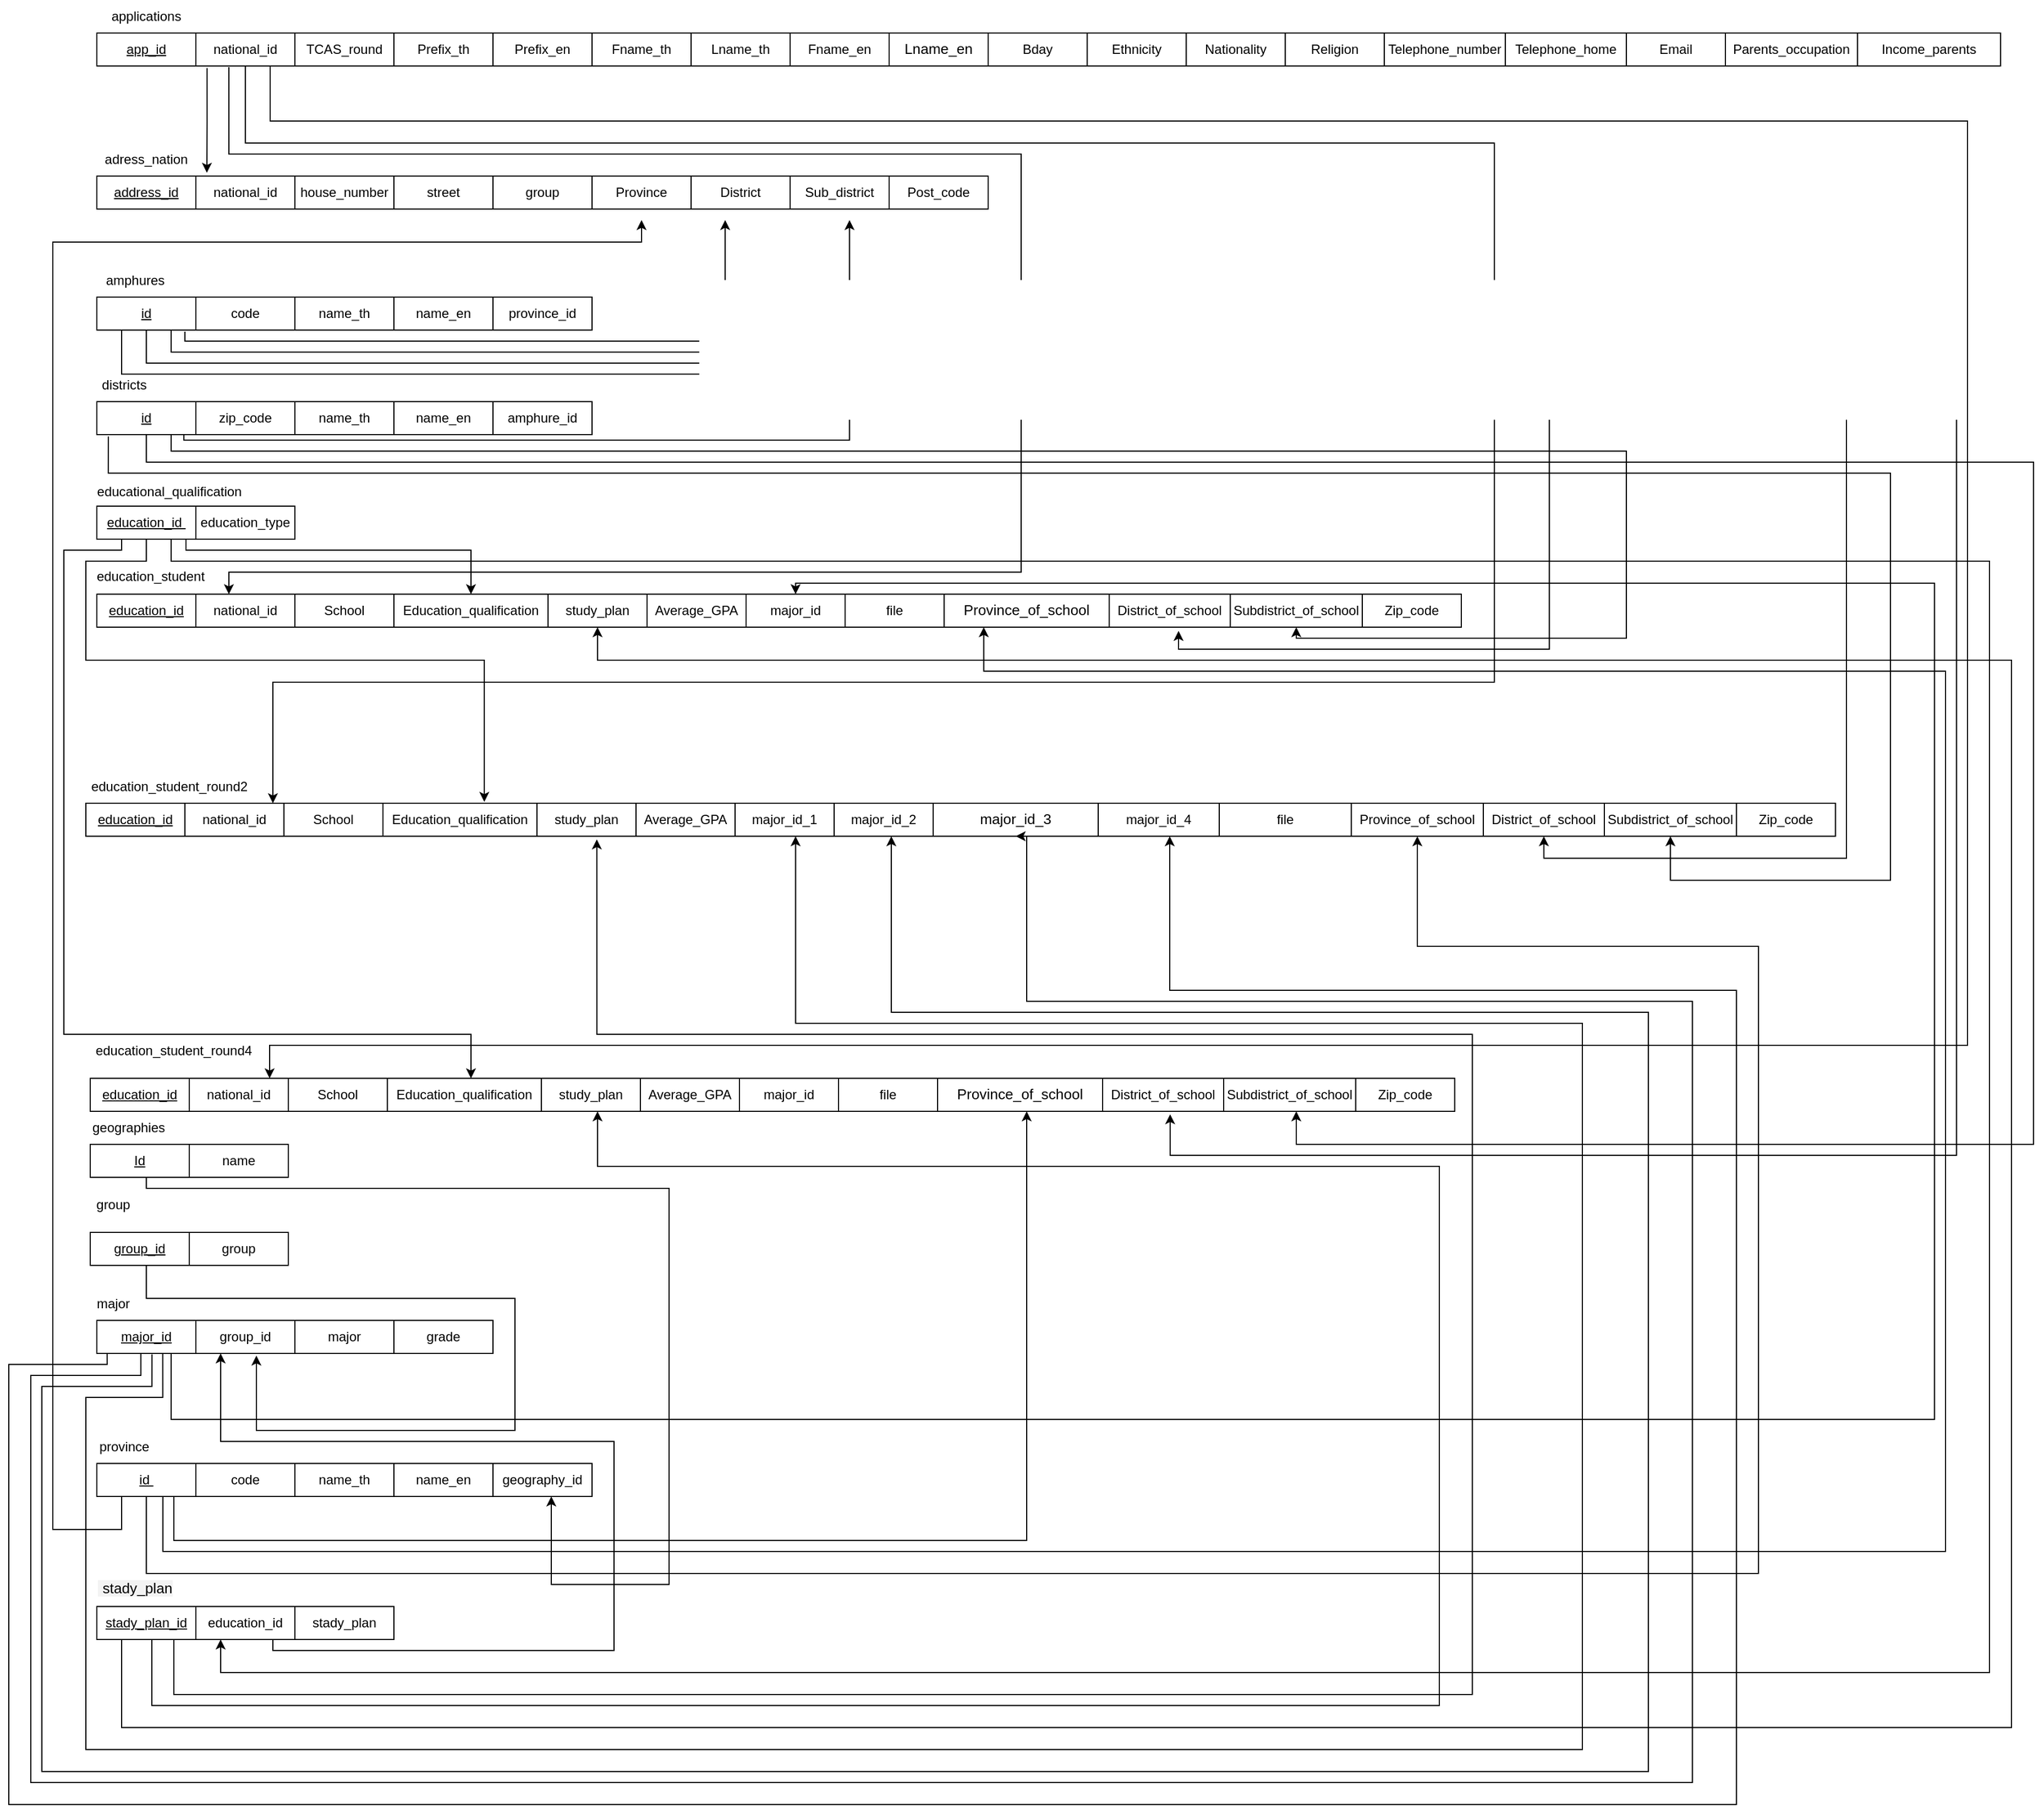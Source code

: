 <mxfile version="21.1.4" type="device">
  <diagram name="หน้า-1" id="xoQHMXGyYznfEXnHbnY1">
    <mxGraphModel dx="3597" dy="1940" grid="1" gridSize="10" guides="1" tooltips="1" connect="1" arrows="1" fold="1" page="1" pageScale="1" pageWidth="1900" pageHeight="1920" math="0" shadow="0">
      <root>
        <mxCell id="0" />
        <mxCell id="1" parent="0" />
        <mxCell id="OrqYGkDvMWQjoor6O-VA-2" value="applications" style="text;html=1;strokeColor=none;fillColor=none;align=center;verticalAlign=middle;whiteSpace=wrap;rounded=0;" parent="1" vertex="1">
          <mxGeometry x="120" y="140" width="110" height="30" as="geometry" />
        </mxCell>
        <mxCell id="OrqYGkDvMWQjoor6O-VA-3" value="&lt;u&gt;app_id&lt;/u&gt;" style="rounded=0;whiteSpace=wrap;html=1;" parent="1" vertex="1">
          <mxGeometry x="130" y="170" width="90" height="30" as="geometry" />
        </mxCell>
        <mxCell id="4XC_T4soqP2yBMNgwjnM-10" style="edgeStyle=orthogonalEdgeStyle;rounded=0;orthogonalLoop=1;jettySize=auto;html=1;entryX=0.111;entryY=-0.1;entryDx=0;entryDy=0;entryPerimeter=0;exitX=0.113;exitY=1.062;exitDx=0;exitDy=0;exitPerimeter=0;" parent="1" source="OrqYGkDvMWQjoor6O-VA-4" target="OrqYGkDvMWQjoor6O-VA-23" edge="1">
          <mxGeometry relative="1" as="geometry">
            <mxPoint x="230" y="210" as="sourcePoint" />
            <mxPoint x="230" y="150" as="targetPoint" />
            <Array as="points" />
          </mxGeometry>
        </mxCell>
        <mxCell id="4XC_T4soqP2yBMNgwjnM-11" style="edgeStyle=orthogonalEdgeStyle;rounded=0;orthogonalLoop=1;jettySize=auto;html=1;exitX=0.333;exitY=1.033;exitDx=0;exitDy=0;exitPerimeter=0;" parent="1" source="OrqYGkDvMWQjoor6O-VA-4" edge="1">
          <mxGeometry relative="1" as="geometry">
            <mxPoint x="250" y="680" as="targetPoint" />
            <Array as="points">
              <mxPoint x="250" y="280" />
              <mxPoint x="970" y="280" />
              <mxPoint x="970" y="660" />
              <mxPoint x="250" y="660" />
            </Array>
          </mxGeometry>
        </mxCell>
        <mxCell id="4XC_T4soqP2yBMNgwjnM-13" style="edgeStyle=orthogonalEdgeStyle;rounded=0;orthogonalLoop=1;jettySize=auto;html=1;exitX=0.5;exitY=1;exitDx=0;exitDy=0;" parent="1" source="OrqYGkDvMWQjoor6O-VA-4" target="MTDbtXU3d0kFEcmLo3Ap-26" edge="1">
          <mxGeometry relative="1" as="geometry">
            <Array as="points">
              <mxPoint x="265" y="270" />
              <mxPoint x="1400" y="270" />
              <mxPoint x="1400" y="760" />
              <mxPoint x="290" y="760" />
            </Array>
          </mxGeometry>
        </mxCell>
        <mxCell id="4XC_T4soqP2yBMNgwjnM-14" style="edgeStyle=orthogonalEdgeStyle;rounded=0;orthogonalLoop=1;jettySize=auto;html=1;exitX=0.75;exitY=1;exitDx=0;exitDy=0;" parent="1" source="OrqYGkDvMWQjoor6O-VA-4" edge="1">
          <mxGeometry relative="1" as="geometry">
            <mxPoint x="287" y="1120" as="targetPoint" />
            <Array as="points">
              <mxPoint x="288" y="250" />
              <mxPoint x="1830" y="250" />
              <mxPoint x="1830" y="1090" />
              <mxPoint x="287" y="1090" />
            </Array>
          </mxGeometry>
        </mxCell>
        <mxCell id="OrqYGkDvMWQjoor6O-VA-4" value="national_id" style="rounded=0;whiteSpace=wrap;html=1;" parent="1" vertex="1">
          <mxGeometry x="220" y="170" width="90" height="30" as="geometry" />
        </mxCell>
        <mxCell id="OrqYGkDvMWQjoor6O-VA-5" value="TCAS_round" style="rounded=0;whiteSpace=wrap;html=1;" parent="1" vertex="1">
          <mxGeometry x="310" y="170" width="90" height="30" as="geometry" />
        </mxCell>
        <mxCell id="OrqYGkDvMWQjoor6O-VA-6" value="Prefix_th" style="rounded=0;whiteSpace=wrap;html=1;" parent="1" vertex="1">
          <mxGeometry x="400" y="170" width="90" height="30" as="geometry" />
        </mxCell>
        <mxCell id="OrqYGkDvMWQjoor6O-VA-7" value="Fname_th" style="rounded=0;whiteSpace=wrap;html=1;" parent="1" vertex="1">
          <mxGeometry x="580" y="170" width="90" height="30" as="geometry" />
        </mxCell>
        <mxCell id="OrqYGkDvMWQjoor6O-VA-8" value="Lname_th" style="rounded=0;whiteSpace=wrap;html=1;" parent="1" vertex="1">
          <mxGeometry x="670" y="170" width="90" height="30" as="geometry" />
        </mxCell>
        <mxCell id="OrqYGkDvMWQjoor6O-VA-9" value="Prefix_en" style="rounded=0;whiteSpace=wrap;html=1;" parent="1" vertex="1">
          <mxGeometry x="490" y="170" width="90" height="30" as="geometry" />
        </mxCell>
        <mxCell id="OrqYGkDvMWQjoor6O-VA-10" value="Fname_en" style="rounded=0;whiteSpace=wrap;html=1;" parent="1" vertex="1">
          <mxGeometry x="760" y="170" width="90" height="30" as="geometry" />
        </mxCell>
        <mxCell id="OrqYGkDvMWQjoor6O-VA-11" value="&lt;br&gt;&lt;table style=&quot;caption-side: top; border-collapse: collapse; --bs-table-color: var(--bs-body-color); --bs-table-bg: #fff; --bs-table-border-color: #fff; --bs-table-accent-bg: transparent; --bs-table-striped-color: var(--bs-body-color); --bs-table-striped-bg: #dfdfdf; --bs-table-active-color: var(--bs-body-color); --bs-table-active-bg: rgba(0, 0, 0, 0.1); --bs-table-hover-color: #000; --bs-table-hover-bg: rgba(0, 0, 0, 0.075); margin-bottom: 1rem; color: rgb(68, 68, 68); border-color: var(--bs-table-border-color); font-family: sans-serif; font-size: 13.12px; text-align: left; background-color: rgb(255, 255, 255); width: auto !important; vertical-align: middle !important;&quot; class=&quot;table table-striped table-hover w-auto align-middle&quot; id=&quot;tablestructure&quot;&gt;&lt;tbody style=&quot;box-sizing: border-box; border-color: inherit; border-style: solid; border-width: 0px; vertical-align: inherit;&quot;&gt;&lt;tr style=&quot;box-sizing: border-box; border-color: inherit; border-style: solid; border-width: 0px;&quot;&gt;&lt;th style=&quot;box-sizing: border-box; text-align: left; border-color: inherit; border-style: solid; border-width: 0px; padding: 0.1em 0.3em; background-color: var(--bs-table-bg); box-shadow: inset 0 0 0 9999px var(--bs-table-accent-bg); text-shadow: rgb(255, 255, 255) 0px 1px 0px; vertical-align: middle; color: rgb(0, 0, 0);&quot; class=&quot;text-nowrap&quot;&gt;&lt;label style=&quot;box-sizing: border-box; display: inline-block; font-weight: normal;&quot; for=&quot;checkbox_row_9&quot;&gt;Lname_en&lt;/label&gt;&lt;/th&gt;&lt;/tr&gt;&lt;/tbody&gt;&lt;/table&gt;" style="rounded=0;whiteSpace=wrap;html=1;" parent="1" vertex="1">
          <mxGeometry x="850" y="170" width="90" height="30" as="geometry" />
        </mxCell>
        <mxCell id="OrqYGkDvMWQjoor6O-VA-12" value="Bday" style="rounded=0;whiteSpace=wrap;html=1;" parent="1" vertex="1">
          <mxGeometry x="940" y="170" width="90" height="30" as="geometry" />
        </mxCell>
        <mxCell id="OrqYGkDvMWQjoor6O-VA-13" value="Ethnicity" style="rounded=0;whiteSpace=wrap;html=1;" parent="1" vertex="1">
          <mxGeometry x="1030" y="170" width="90" height="30" as="geometry" />
        </mxCell>
        <mxCell id="OrqYGkDvMWQjoor6O-VA-14" value="Nationality" style="rounded=0;whiteSpace=wrap;html=1;" parent="1" vertex="1">
          <mxGeometry x="1120" y="170" width="90" height="30" as="geometry" />
        </mxCell>
        <mxCell id="OrqYGkDvMWQjoor6O-VA-15" value="Religion" style="rounded=0;whiteSpace=wrap;html=1;" parent="1" vertex="1">
          <mxGeometry x="1210" y="170" width="90" height="30" as="geometry" />
        </mxCell>
        <mxCell id="OrqYGkDvMWQjoor6O-VA-16" value="Telephone_number" style="rounded=0;whiteSpace=wrap;html=1;" parent="1" vertex="1">
          <mxGeometry x="1300" y="170" width="110" height="30" as="geometry" />
        </mxCell>
        <mxCell id="OrqYGkDvMWQjoor6O-VA-17" value="Telephone_home" style="rounded=0;whiteSpace=wrap;html=1;" parent="1" vertex="1">
          <mxGeometry x="1410" y="170" width="110" height="30" as="geometry" />
        </mxCell>
        <mxCell id="OrqYGkDvMWQjoor6O-VA-18" value="Email" style="rounded=0;whiteSpace=wrap;html=1;" parent="1" vertex="1">
          <mxGeometry x="1520" y="170" width="90" height="30" as="geometry" />
        </mxCell>
        <mxCell id="OrqYGkDvMWQjoor6O-VA-19" value="Parents_occupation" style="rounded=0;whiteSpace=wrap;html=1;" parent="1" vertex="1">
          <mxGeometry x="1610" y="170" width="120" height="30" as="geometry" />
        </mxCell>
        <mxCell id="OrqYGkDvMWQjoor6O-VA-20" value="Income_parents" style="rounded=0;whiteSpace=wrap;html=1;" parent="1" vertex="1">
          <mxGeometry x="1730" y="170" width="130" height="30" as="geometry" />
        </mxCell>
        <mxCell id="OrqYGkDvMWQjoor6O-VA-21" value="adress_nation" style="text;html=1;strokeColor=none;fillColor=none;align=center;verticalAlign=middle;whiteSpace=wrap;rounded=0;" parent="1" vertex="1">
          <mxGeometry x="120" y="270" width="110" height="30" as="geometry" />
        </mxCell>
        <mxCell id="OrqYGkDvMWQjoor6O-VA-22" value="&lt;u&gt;address_id&lt;/u&gt;" style="rounded=0;whiteSpace=wrap;html=1;" parent="1" vertex="1">
          <mxGeometry x="130" y="300" width="90" height="30" as="geometry" />
        </mxCell>
        <mxCell id="OrqYGkDvMWQjoor6O-VA-23" value="national_id" style="rounded=0;whiteSpace=wrap;html=1;" parent="1" vertex="1">
          <mxGeometry x="220" y="300" width="90" height="30" as="geometry" />
        </mxCell>
        <mxCell id="OrqYGkDvMWQjoor6O-VA-24" value="house_number" style="rounded=0;whiteSpace=wrap;html=1;" parent="1" vertex="1">
          <mxGeometry x="310" y="300" width="90" height="30" as="geometry" />
        </mxCell>
        <mxCell id="OrqYGkDvMWQjoor6O-VA-25" value="street" style="rounded=0;whiteSpace=wrap;html=1;" parent="1" vertex="1">
          <mxGeometry x="400" y="300" width="90" height="30" as="geometry" />
        </mxCell>
        <mxCell id="OrqYGkDvMWQjoor6O-VA-26" value="group" style="rounded=0;whiteSpace=wrap;html=1;" parent="1" vertex="1">
          <mxGeometry x="490" y="300" width="90" height="30" as="geometry" />
        </mxCell>
        <mxCell id="OrqYGkDvMWQjoor6O-VA-27" value="Province" style="rounded=0;whiteSpace=wrap;html=1;" parent="1" vertex="1">
          <mxGeometry x="580" y="300" width="90" height="30" as="geometry" />
        </mxCell>
        <mxCell id="OrqYGkDvMWQjoor6O-VA-28" value="District" style="rounded=0;whiteSpace=wrap;html=1;" parent="1" vertex="1">
          <mxGeometry x="670" y="300" width="90" height="30" as="geometry" />
        </mxCell>
        <mxCell id="OrqYGkDvMWQjoor6O-VA-29" value="Sub_district" style="rounded=0;whiteSpace=wrap;html=1;" parent="1" vertex="1">
          <mxGeometry x="760" y="300" width="90" height="30" as="geometry" />
        </mxCell>
        <mxCell id="OrqYGkDvMWQjoor6O-VA-30" value="Post_code" style="rounded=0;whiteSpace=wrap;html=1;" parent="1" vertex="1">
          <mxGeometry x="850" y="300" width="90" height="30" as="geometry" />
        </mxCell>
        <mxCell id="OrqYGkDvMWQjoor6O-VA-31" value="amphures" style="text;html=1;strokeColor=none;fillColor=none;align=center;verticalAlign=middle;whiteSpace=wrap;rounded=0;" parent="1" vertex="1">
          <mxGeometry x="110" y="380" width="110" height="30" as="geometry" />
        </mxCell>
        <mxCell id="4XC_T4soqP2yBMNgwjnM-2" style="edgeStyle=orthogonalEdgeStyle;rounded=0;orthogonalLoop=1;jettySize=auto;html=1;exitX=0.889;exitY=1.044;exitDx=0;exitDy=0;exitPerimeter=0;" parent="1" source="OrqYGkDvMWQjoor6O-VA-32" edge="1">
          <mxGeometry relative="1" as="geometry">
            <mxPoint x="701" y="340" as="targetPoint" />
            <Array as="points">
              <mxPoint x="210" y="450" />
              <mxPoint x="701" y="450" />
            </Array>
          </mxGeometry>
        </mxCell>
        <mxCell id="4XC_T4soqP2yBMNgwjnM-47" style="edgeStyle=orthogonalEdgeStyle;rounded=0;orthogonalLoop=1;jettySize=auto;html=1;exitX=0.75;exitY=1;exitDx=0;exitDy=0;entryX=0.573;entryY=1.113;entryDx=0;entryDy=0;entryPerimeter=0;" parent="1" source="OrqYGkDvMWQjoor6O-VA-32" target="MTDbtXU3d0kFEcmLo3Ap-21" edge="1">
          <mxGeometry relative="1" as="geometry">
            <Array as="points">
              <mxPoint x="198" y="460" />
              <mxPoint x="1450" y="460" />
              <mxPoint x="1450" y="730" />
              <mxPoint x="1113" y="730" />
            </Array>
          </mxGeometry>
        </mxCell>
        <mxCell id="4XC_T4soqP2yBMNgwjnM-48" style="edgeStyle=orthogonalEdgeStyle;rounded=0;orthogonalLoop=1;jettySize=auto;html=1;exitX=0.5;exitY=1;exitDx=0;exitDy=0;entryX=0.558;entryY=1.09;entryDx=0;entryDy=0;entryPerimeter=0;" parent="1" source="OrqYGkDvMWQjoor6O-VA-32" target="MTDbtXU3d0kFEcmLo3Ap-51" edge="1">
          <mxGeometry relative="1" as="geometry">
            <Array as="points">
              <mxPoint x="175" y="470" />
              <mxPoint x="1820" y="470" />
              <mxPoint x="1820" y="1190" />
              <mxPoint x="1105" y="1190" />
            </Array>
            <mxPoint x="1105" y="1160" as="targetPoint" />
          </mxGeometry>
        </mxCell>
        <mxCell id="4jse9c6caBCxfPO0DSRZ-5" style="edgeStyle=orthogonalEdgeStyle;rounded=0;orthogonalLoop=1;jettySize=auto;html=1;exitX=0.25;exitY=1;exitDx=0;exitDy=0;entryX=0.5;entryY=1;entryDx=0;entryDy=0;" edge="1" parent="1" source="OrqYGkDvMWQjoor6O-VA-32" target="MTDbtXU3d0kFEcmLo3Ap-37">
          <mxGeometry relative="1" as="geometry">
            <Array as="points">
              <mxPoint x="153" y="480" />
              <mxPoint x="1720" y="480" />
              <mxPoint x="1720" y="920" />
              <mxPoint x="1445" y="920" />
            </Array>
          </mxGeometry>
        </mxCell>
        <mxCell id="OrqYGkDvMWQjoor6O-VA-32" value="&lt;u&gt;id&lt;/u&gt;" style="rounded=0;whiteSpace=wrap;html=1;" parent="1" vertex="1">
          <mxGeometry x="130" y="410" width="90" height="30" as="geometry" />
        </mxCell>
        <mxCell id="OrqYGkDvMWQjoor6O-VA-33" value="code" style="rounded=0;whiteSpace=wrap;html=1;" parent="1" vertex="1">
          <mxGeometry x="220" y="410" width="90" height="30" as="geometry" />
        </mxCell>
        <mxCell id="OrqYGkDvMWQjoor6O-VA-34" value="name_th" style="rounded=0;whiteSpace=wrap;html=1;" parent="1" vertex="1">
          <mxGeometry x="310" y="410" width="90" height="30" as="geometry" />
        </mxCell>
        <mxCell id="OrqYGkDvMWQjoor6O-VA-35" value="name_en" style="rounded=0;whiteSpace=wrap;html=1;" parent="1" vertex="1">
          <mxGeometry x="400" y="410" width="90" height="30" as="geometry" />
        </mxCell>
        <mxCell id="OrqYGkDvMWQjoor6O-VA-36" value="province_id" style="rounded=0;whiteSpace=wrap;html=1;" parent="1" vertex="1">
          <mxGeometry x="490" y="410" width="90" height="30" as="geometry" />
        </mxCell>
        <mxCell id="MTDbtXU3d0kFEcmLo3Ap-1" value="districts" style="text;html=1;strokeColor=none;fillColor=none;align=center;verticalAlign=middle;whiteSpace=wrap;rounded=0;" parent="1" vertex="1">
          <mxGeometry x="100" y="475" width="110" height="30" as="geometry" />
        </mxCell>
        <mxCell id="4XC_T4soqP2yBMNgwjnM-3" style="edgeStyle=orthogonalEdgeStyle;rounded=0;orthogonalLoop=1;jettySize=auto;html=1;exitX=0.879;exitY=0.978;exitDx=0;exitDy=0;exitPerimeter=0;" parent="1" source="MTDbtXU3d0kFEcmLo3Ap-3" edge="1">
          <mxGeometry relative="1" as="geometry">
            <mxPoint x="814" y="340" as="targetPoint" />
            <Array as="points">
              <mxPoint x="209" y="540" />
              <mxPoint x="814" y="540" />
            </Array>
          </mxGeometry>
        </mxCell>
        <mxCell id="4XC_T4soqP2yBMNgwjnM-49" style="edgeStyle=orthogonalEdgeStyle;rounded=0;orthogonalLoop=1;jettySize=auto;html=1;exitX=0.75;exitY=1;exitDx=0;exitDy=0;entryX=0.5;entryY=1;entryDx=0;entryDy=0;" parent="1" source="MTDbtXU3d0kFEcmLo3Ap-3" target="MTDbtXU3d0kFEcmLo3Ap-22" edge="1">
          <mxGeometry relative="1" as="geometry">
            <Array as="points">
              <mxPoint x="198" y="550" />
              <mxPoint x="1520" y="550" />
              <mxPoint x="1520" y="720" />
              <mxPoint x="1220" y="720" />
            </Array>
          </mxGeometry>
        </mxCell>
        <mxCell id="4XC_T4soqP2yBMNgwjnM-50" style="edgeStyle=orthogonalEdgeStyle;rounded=0;orthogonalLoop=1;jettySize=auto;html=1;exitX=0.5;exitY=1;exitDx=0;exitDy=0;entryX=0.55;entryY=1;entryDx=0;entryDy=0;entryPerimeter=0;" parent="1" source="MTDbtXU3d0kFEcmLo3Ap-3" target="MTDbtXU3d0kFEcmLo3Ap-52" edge="1">
          <mxGeometry relative="1" as="geometry">
            <Array as="points">
              <mxPoint x="175" y="560" />
              <mxPoint x="1890" y="560" />
              <mxPoint x="1890" y="1180" />
              <mxPoint x="1220" y="1180" />
            </Array>
            <mxPoint x="1220" y="1160" as="targetPoint" />
          </mxGeometry>
        </mxCell>
        <mxCell id="4jse9c6caBCxfPO0DSRZ-7" style="edgeStyle=orthogonalEdgeStyle;rounded=0;orthogonalLoop=1;jettySize=auto;html=1;exitX=0.116;exitY=1.053;exitDx=0;exitDy=0;exitPerimeter=0;entryX=0.5;entryY=1;entryDx=0;entryDy=0;" edge="1" parent="1" source="MTDbtXU3d0kFEcmLo3Ap-3" target="MTDbtXU3d0kFEcmLo3Ap-38">
          <mxGeometry relative="1" as="geometry">
            <mxPoint x="400" y="610" as="targetPoint" />
            <Array as="points">
              <mxPoint x="140" y="570" />
              <mxPoint x="1760" y="570" />
              <mxPoint x="1760" y="940" />
              <mxPoint x="1560" y="940" />
            </Array>
          </mxGeometry>
        </mxCell>
        <mxCell id="MTDbtXU3d0kFEcmLo3Ap-3" value="&lt;u&gt;id&lt;/u&gt;" style="rounded=0;whiteSpace=wrap;html=1;" parent="1" vertex="1">
          <mxGeometry x="130" y="505" width="90" height="30" as="geometry" />
        </mxCell>
        <mxCell id="MTDbtXU3d0kFEcmLo3Ap-4" value="zip_code" style="rounded=0;whiteSpace=wrap;html=1;" parent="1" vertex="1">
          <mxGeometry x="220" y="505" width="90" height="30" as="geometry" />
        </mxCell>
        <mxCell id="MTDbtXU3d0kFEcmLo3Ap-5" value="name_th" style="rounded=0;whiteSpace=wrap;html=1;" parent="1" vertex="1">
          <mxGeometry x="310" y="505" width="90" height="30" as="geometry" />
        </mxCell>
        <mxCell id="MTDbtXU3d0kFEcmLo3Ap-6" value="name_en" style="rounded=0;whiteSpace=wrap;html=1;" parent="1" vertex="1">
          <mxGeometry x="400" y="505" width="90" height="30" as="geometry" />
        </mxCell>
        <mxCell id="MTDbtXU3d0kFEcmLo3Ap-7" value="amphure_id" style="rounded=0;whiteSpace=wrap;html=1;" parent="1" vertex="1">
          <mxGeometry x="490" y="505" width="90" height="30" as="geometry" />
        </mxCell>
        <mxCell id="MTDbtXU3d0kFEcmLo3Ap-8" value="educational_qualification" style="text;html=1;strokeColor=none;fillColor=none;align=center;verticalAlign=middle;whiteSpace=wrap;rounded=0;" parent="1" vertex="1">
          <mxGeometry x="141" y="572" width="110" height="30" as="geometry" />
        </mxCell>
        <mxCell id="4XC_T4soqP2yBMNgwjnM-18" style="edgeStyle=orthogonalEdgeStyle;rounded=0;orthogonalLoop=1;jettySize=auto;html=1;exitX=0.75;exitY=1;exitDx=0;exitDy=0;entryX=0.25;entryY=1;entryDx=0;entryDy=0;" parent="1" source="MTDbtXU3d0kFEcmLo3Ap-9" target="MTDbtXU3d0kFEcmLo3Ap-74" edge="1">
          <mxGeometry relative="1" as="geometry">
            <Array as="points">
              <mxPoint x="198" y="650" />
              <mxPoint x="1850" y="650" />
              <mxPoint x="1850" y="1660" />
              <mxPoint x="243" y="1660" />
            </Array>
          </mxGeometry>
        </mxCell>
        <mxCell id="4XC_T4soqP2yBMNgwjnM-22" style="edgeStyle=orthogonalEdgeStyle;rounded=0;orthogonalLoop=1;jettySize=auto;html=1;exitX=0.9;exitY=0.967;exitDx=0;exitDy=0;entryX=0.5;entryY=0;entryDx=0;entryDy=0;exitPerimeter=0;" parent="1" source="MTDbtXU3d0kFEcmLo3Ap-9" target="MTDbtXU3d0kFEcmLo3Ap-15" edge="1">
          <mxGeometry relative="1" as="geometry">
            <Array as="points">
              <mxPoint x="211" y="640" />
              <mxPoint x="470" y="640" />
            </Array>
          </mxGeometry>
        </mxCell>
        <mxCell id="4XC_T4soqP2yBMNgwjnM-24" style="edgeStyle=orthogonalEdgeStyle;rounded=0;orthogonalLoop=1;jettySize=auto;html=1;exitX=0.5;exitY=1;exitDx=0;exitDy=0;entryX=0.658;entryY=-0.042;entryDx=0;entryDy=0;entryPerimeter=0;" parent="1" source="MTDbtXU3d0kFEcmLo3Ap-9" target="MTDbtXU3d0kFEcmLo3Ap-28" edge="1">
          <mxGeometry relative="1" as="geometry">
            <Array as="points">
              <mxPoint x="175" y="650" />
              <mxPoint x="120" y="650" />
              <mxPoint x="120" y="740" />
              <mxPoint x="482" y="740" />
            </Array>
          </mxGeometry>
        </mxCell>
        <mxCell id="4jse9c6caBCxfPO0DSRZ-1" style="edgeStyle=orthogonalEdgeStyle;rounded=0;orthogonalLoop=1;jettySize=auto;html=1;exitX=0.25;exitY=1;exitDx=0;exitDy=0;" edge="1" parent="1" source="MTDbtXU3d0kFEcmLo3Ap-9">
          <mxGeometry relative="1" as="geometry">
            <mxPoint x="470" y="1120" as="targetPoint" />
            <Array as="points">
              <mxPoint x="153" y="640" />
              <mxPoint x="100" y="640" />
              <mxPoint x="100" y="1080" />
              <mxPoint x="470" y="1080" />
            </Array>
          </mxGeometry>
        </mxCell>
        <mxCell id="MTDbtXU3d0kFEcmLo3Ap-9" value="&lt;u&gt;education_id&amp;nbsp;&lt;/u&gt;" style="rounded=0;whiteSpace=wrap;html=1;" parent="1" vertex="1">
          <mxGeometry x="130" y="600" width="90" height="30" as="geometry" />
        </mxCell>
        <mxCell id="MTDbtXU3d0kFEcmLo3Ap-10" value="education_type" style="rounded=0;whiteSpace=wrap;html=1;" parent="1" vertex="1">
          <mxGeometry x="220" y="600" width="90" height="30" as="geometry" />
        </mxCell>
        <mxCell id="MTDbtXU3d0kFEcmLo3Ap-11" value="education_student" style="text;html=1;strokeColor=none;fillColor=none;align=center;verticalAlign=middle;whiteSpace=wrap;rounded=0;" parent="1" vertex="1">
          <mxGeometry x="124" y="649" width="110" height="30" as="geometry" />
        </mxCell>
        <mxCell id="MTDbtXU3d0kFEcmLo3Ap-12" value="&lt;u&gt;education_id&lt;/u&gt;" style="rounded=0;whiteSpace=wrap;html=1;" parent="1" vertex="1">
          <mxGeometry x="130" y="680" width="90" height="30" as="geometry" />
        </mxCell>
        <mxCell id="MTDbtXU3d0kFEcmLo3Ap-13" value="national_id" style="rounded=0;whiteSpace=wrap;html=1;" parent="1" vertex="1">
          <mxGeometry x="220" y="680" width="90" height="30" as="geometry" />
        </mxCell>
        <mxCell id="MTDbtXU3d0kFEcmLo3Ap-14" value="School" style="rounded=0;whiteSpace=wrap;html=1;" parent="1" vertex="1">
          <mxGeometry x="310" y="680" width="90" height="30" as="geometry" />
        </mxCell>
        <mxCell id="MTDbtXU3d0kFEcmLo3Ap-15" value="Education_qualification" style="rounded=0;whiteSpace=wrap;html=1;" parent="1" vertex="1">
          <mxGeometry x="400" y="680" width="140" height="30" as="geometry" />
        </mxCell>
        <mxCell id="MTDbtXU3d0kFEcmLo3Ap-16" value="Average_GPA" style="rounded=0;whiteSpace=wrap;html=1;" parent="1" vertex="1">
          <mxGeometry x="630" y="680" width="90" height="30" as="geometry" />
        </mxCell>
        <mxCell id="MTDbtXU3d0kFEcmLo3Ap-17" value="major_id" style="rounded=0;whiteSpace=wrap;html=1;" parent="1" vertex="1">
          <mxGeometry x="720" y="680" width="90" height="30" as="geometry" />
        </mxCell>
        <mxCell id="MTDbtXU3d0kFEcmLo3Ap-18" value="study_plan" style="rounded=0;whiteSpace=wrap;html=1;" parent="1" vertex="1">
          <mxGeometry x="540" y="680" width="90" height="30" as="geometry" />
        </mxCell>
        <mxCell id="MTDbtXU3d0kFEcmLo3Ap-19" value="file" style="rounded=0;whiteSpace=wrap;html=1;" parent="1" vertex="1">
          <mxGeometry x="810" y="680" width="90" height="30" as="geometry" />
        </mxCell>
        <mxCell id="MTDbtXU3d0kFEcmLo3Ap-20" value="&lt;br&gt;&lt;table style=&quot;caption-side: top; border-collapse: collapse; --bs-table-color: var(--bs-body-color); --bs-table-bg: #fff; --bs-table-border-color: #fff; --bs-table-accent-bg: transparent; --bs-table-striped-color: var(--bs-body-color); --bs-table-striped-bg: #dfdfdf; --bs-table-active-color: var(--bs-body-color); --bs-table-active-bg: rgba(0, 0, 0, 0.1); --bs-table-hover-color: #000; --bs-table-hover-bg: rgba(0, 0, 0, 0.075); margin-bottom: 1rem; color: rgb(68, 68, 68); border-color: var(--bs-table-border-color); font-family: sans-serif; font-size: 13.12px; text-align: left; background-color: rgb(255, 255, 255); width: auto !important; vertical-align: middle !important;&quot; class=&quot;table table-striped table-hover w-auto align-middle&quot; id=&quot;tablestructure&quot;&gt;&lt;tbody style=&quot;box-sizing: border-box; border-color: inherit; border-style: solid; border-width: 0px; vertical-align: inherit;&quot;&gt;&lt;tr style=&quot;box-sizing: border-box; border-color: inherit; border-style: solid; border-width: 0px;&quot;&gt;&lt;th style=&quot;box-sizing: border-box; text-align: left; border-color: inherit; border-style: solid; border-width: 0px; padding: 0.1em 0.3em; background-color: var(--bs-table-bg); box-shadow: inset 0 0 0 9999px var(--bs-table-accent-bg); text-shadow: rgb(255, 255, 255) 0px 1px 0px; vertical-align: middle; color: rgb(0, 0, 0);&quot; class=&quot;text-nowrap&quot;&gt;&lt;span style=&quot;font-weight: normal;&quot;&gt;Province_of_school&lt;br&gt;&lt;/span&gt;&lt;/th&gt;&lt;/tr&gt;&lt;/tbody&gt;&lt;/table&gt;" style="rounded=0;whiteSpace=wrap;html=1;fontStyle=0" parent="1" vertex="1">
          <mxGeometry x="900" y="680" width="150" height="30" as="geometry" />
        </mxCell>
        <mxCell id="MTDbtXU3d0kFEcmLo3Ap-21" value="District_of_school" style="rounded=0;whiteSpace=wrap;html=1;" parent="1" vertex="1">
          <mxGeometry x="1050" y="680" width="110" height="30" as="geometry" />
        </mxCell>
        <mxCell id="MTDbtXU3d0kFEcmLo3Ap-22" value="Subdistrict_of_school" style="rounded=0;whiteSpace=wrap;html=1;" parent="1" vertex="1">
          <mxGeometry x="1160" y="680" width="120" height="30" as="geometry" />
        </mxCell>
        <mxCell id="MTDbtXU3d0kFEcmLo3Ap-23" value="Zip_code" style="rounded=0;whiteSpace=wrap;html=1;" parent="1" vertex="1">
          <mxGeometry x="1280" y="680" width="90" height="30" as="geometry" />
        </mxCell>
        <mxCell id="MTDbtXU3d0kFEcmLo3Ap-24" value="education_student_round2" style="text;html=1;strokeColor=none;fillColor=none;align=center;verticalAlign=middle;whiteSpace=wrap;rounded=0;" parent="1" vertex="1">
          <mxGeometry x="141" y="840" width="110" height="30" as="geometry" />
        </mxCell>
        <mxCell id="MTDbtXU3d0kFEcmLo3Ap-25" value="&lt;u&gt;education_id&lt;/u&gt;" style="rounded=0;whiteSpace=wrap;html=1;" parent="1" vertex="1">
          <mxGeometry x="120" y="870" width="90" height="30" as="geometry" />
        </mxCell>
        <mxCell id="MTDbtXU3d0kFEcmLo3Ap-26" value="national_id" style="rounded=0;whiteSpace=wrap;html=1;" parent="1" vertex="1">
          <mxGeometry x="210" y="870" width="90" height="30" as="geometry" />
        </mxCell>
        <mxCell id="MTDbtXU3d0kFEcmLo3Ap-27" value="School" style="rounded=0;whiteSpace=wrap;html=1;" parent="1" vertex="1">
          <mxGeometry x="300" y="870" width="90" height="30" as="geometry" />
        </mxCell>
        <mxCell id="MTDbtXU3d0kFEcmLo3Ap-28" value="Education_qualification" style="rounded=0;whiteSpace=wrap;html=1;" parent="1" vertex="1">
          <mxGeometry x="390" y="870" width="140" height="30" as="geometry" />
        </mxCell>
        <mxCell id="MTDbtXU3d0kFEcmLo3Ap-29" value="Average_GPA" style="rounded=0;whiteSpace=wrap;html=1;" parent="1" vertex="1">
          <mxGeometry x="620" y="870" width="90" height="30" as="geometry" />
        </mxCell>
        <mxCell id="MTDbtXU3d0kFEcmLo3Ap-30" value="major_id_1" style="rounded=0;whiteSpace=wrap;html=1;" parent="1" vertex="1">
          <mxGeometry x="710" y="870" width="90" height="30" as="geometry" />
        </mxCell>
        <mxCell id="MTDbtXU3d0kFEcmLo3Ap-31" value="study_plan" style="rounded=0;whiteSpace=wrap;html=1;" parent="1" vertex="1">
          <mxGeometry x="530" y="870" width="90" height="30" as="geometry" />
        </mxCell>
        <mxCell id="MTDbtXU3d0kFEcmLo3Ap-32" value="major_id_2" style="rounded=0;whiteSpace=wrap;html=1;" parent="1" vertex="1">
          <mxGeometry x="800" y="870" width="90" height="30" as="geometry" />
        </mxCell>
        <mxCell id="MTDbtXU3d0kFEcmLo3Ap-33" value="&lt;br&gt;&lt;table style=&quot;caption-side: top; border-collapse: collapse; --bs-table-color: var(--bs-body-color); --bs-table-bg: #fff; --bs-table-border-color: #fff; --bs-table-accent-bg: transparent; --bs-table-striped-color: var(--bs-body-color); --bs-table-striped-bg: #dfdfdf; --bs-table-active-color: var(--bs-body-color); --bs-table-active-bg: rgba(0, 0, 0, 0.1); --bs-table-hover-color: #000; --bs-table-hover-bg: rgba(0, 0, 0, 0.075); margin-bottom: 1rem; color: rgb(68, 68, 68); border-color: var(--bs-table-border-color); font-family: sans-serif; font-size: 13.12px; text-align: left; background-color: rgb(255, 255, 255); width: auto !important; vertical-align: middle !important;&quot; class=&quot;table table-striped table-hover w-auto align-middle&quot; id=&quot;tablestructure&quot;&gt;&lt;tbody style=&quot;box-sizing: border-box; border-color: inherit; border-style: solid; border-width: 0px; vertical-align: inherit;&quot;&gt;&lt;tr style=&quot;box-sizing: border-box; border-color: inherit; border-style: solid; border-width: 0px;&quot;&gt;&lt;th style=&quot;box-sizing: border-box; text-align: left; border-color: inherit; border-style: solid; border-width: 0px; padding: 0.1em 0.3em; background-color: var(--bs-table-bg); box-shadow: inset 0 0 0 9999px var(--bs-table-accent-bg); text-shadow: rgb(255, 255, 255) 0px 1px 0px; vertical-align: middle; color: rgb(0, 0, 0);&quot; class=&quot;text-nowrap&quot;&gt;&lt;span style=&quot;font-weight: normal;&quot;&gt;major_id_3&lt;br&gt;&lt;/span&gt;&lt;/th&gt;&lt;/tr&gt;&lt;/tbody&gt;&lt;/table&gt;" style="rounded=0;whiteSpace=wrap;html=1;fontStyle=0" parent="1" vertex="1">
          <mxGeometry x="890" y="870" width="150" height="30" as="geometry" />
        </mxCell>
        <mxCell id="MTDbtXU3d0kFEcmLo3Ap-34" value="major_id_4" style="rounded=0;whiteSpace=wrap;html=1;" parent="1" vertex="1">
          <mxGeometry x="1040" y="870" width="110" height="30" as="geometry" />
        </mxCell>
        <mxCell id="MTDbtXU3d0kFEcmLo3Ap-35" value="file" style="rounded=0;whiteSpace=wrap;html=1;" parent="1" vertex="1">
          <mxGeometry x="1150" y="870" width="120" height="30" as="geometry" />
        </mxCell>
        <mxCell id="MTDbtXU3d0kFEcmLo3Ap-36" value="Province_of_school" style="rounded=0;whiteSpace=wrap;html=1;" parent="1" vertex="1">
          <mxGeometry x="1270" y="870" width="120" height="30" as="geometry" />
        </mxCell>
        <mxCell id="MTDbtXU3d0kFEcmLo3Ap-37" value="District_of_school" style="rounded=0;whiteSpace=wrap;html=1;" parent="1" vertex="1">
          <mxGeometry x="1390" y="870" width="110" height="30" as="geometry" />
        </mxCell>
        <mxCell id="MTDbtXU3d0kFEcmLo3Ap-38" value="Subdistrict_of_school" style="rounded=0;whiteSpace=wrap;html=1;" parent="1" vertex="1">
          <mxGeometry x="1500" y="870" width="120" height="30" as="geometry" />
        </mxCell>
        <mxCell id="MTDbtXU3d0kFEcmLo3Ap-39" value="Zip_code" style="rounded=0;whiteSpace=wrap;html=1;" parent="1" vertex="1">
          <mxGeometry x="1620" y="870" width="90" height="30" as="geometry" />
        </mxCell>
        <mxCell id="MTDbtXU3d0kFEcmLo3Ap-41" value="education_student_round4" style="text;html=1;strokeColor=none;fillColor=none;align=center;verticalAlign=middle;whiteSpace=wrap;rounded=0;" parent="1" vertex="1">
          <mxGeometry x="145" y="1080" width="110" height="30" as="geometry" />
        </mxCell>
        <mxCell id="MTDbtXU3d0kFEcmLo3Ap-42" value="&lt;u&gt;education_id&lt;/u&gt;" style="rounded=0;whiteSpace=wrap;html=1;" parent="1" vertex="1">
          <mxGeometry x="124" y="1120" width="90" height="30" as="geometry" />
        </mxCell>
        <mxCell id="MTDbtXU3d0kFEcmLo3Ap-43" value="national_id" style="rounded=0;whiteSpace=wrap;html=1;" parent="1" vertex="1">
          <mxGeometry x="214" y="1120" width="90" height="30" as="geometry" />
        </mxCell>
        <mxCell id="MTDbtXU3d0kFEcmLo3Ap-44" value="School" style="rounded=0;whiteSpace=wrap;html=1;" parent="1" vertex="1">
          <mxGeometry x="304" y="1120" width="90" height="30" as="geometry" />
        </mxCell>
        <mxCell id="MTDbtXU3d0kFEcmLo3Ap-45" value="Education_qualification" style="rounded=0;whiteSpace=wrap;html=1;" parent="1" vertex="1">
          <mxGeometry x="394" y="1120" width="140" height="30" as="geometry" />
        </mxCell>
        <mxCell id="MTDbtXU3d0kFEcmLo3Ap-46" value="Average_GPA" style="rounded=0;whiteSpace=wrap;html=1;" parent="1" vertex="1">
          <mxGeometry x="624" y="1120" width="90" height="30" as="geometry" />
        </mxCell>
        <mxCell id="MTDbtXU3d0kFEcmLo3Ap-47" value="major_id" style="rounded=0;whiteSpace=wrap;html=1;" parent="1" vertex="1">
          <mxGeometry x="714" y="1120" width="90" height="30" as="geometry" />
        </mxCell>
        <mxCell id="MTDbtXU3d0kFEcmLo3Ap-48" value="study_plan" style="rounded=0;whiteSpace=wrap;html=1;" parent="1" vertex="1">
          <mxGeometry x="534" y="1120" width="90" height="30" as="geometry" />
        </mxCell>
        <mxCell id="MTDbtXU3d0kFEcmLo3Ap-49" value="file" style="rounded=0;whiteSpace=wrap;html=1;" parent="1" vertex="1">
          <mxGeometry x="804" y="1120" width="90" height="30" as="geometry" />
        </mxCell>
        <mxCell id="MTDbtXU3d0kFEcmLo3Ap-50" value="&lt;br&gt;&lt;table style=&quot;caption-side: top; border-collapse: collapse; --bs-table-color: var(--bs-body-color); --bs-table-bg: #fff; --bs-table-border-color: #fff; --bs-table-accent-bg: transparent; --bs-table-striped-color: var(--bs-body-color); --bs-table-striped-bg: #dfdfdf; --bs-table-active-color: var(--bs-body-color); --bs-table-active-bg: rgba(0, 0, 0, 0.1); --bs-table-hover-color: #000; --bs-table-hover-bg: rgba(0, 0, 0, 0.075); margin-bottom: 1rem; color: rgb(68, 68, 68); border-color: var(--bs-table-border-color); font-family: sans-serif; font-size: 13.12px; text-align: left; background-color: rgb(255, 255, 255); width: auto !important; vertical-align: middle !important;&quot; class=&quot;table table-striped table-hover w-auto align-middle&quot; id=&quot;tablestructure&quot;&gt;&lt;tbody style=&quot;box-sizing: border-box; border-color: inherit; border-style: solid; border-width: 0px; vertical-align: inherit;&quot;&gt;&lt;tr style=&quot;box-sizing: border-box; border-color: inherit; border-style: solid; border-width: 0px;&quot;&gt;&lt;th style=&quot;box-sizing: border-box; text-align: left; border-color: inherit; border-style: solid; border-width: 0px; padding: 0.1em 0.3em; background-color: var(--bs-table-bg); box-shadow: inset 0 0 0 9999px var(--bs-table-accent-bg); text-shadow: rgb(255, 255, 255) 0px 1px 0px; vertical-align: middle; color: rgb(0, 0, 0);&quot; class=&quot;text-nowrap&quot;&gt;&lt;span style=&quot;font-weight: normal;&quot;&gt;Province_of_school&lt;br&gt;&lt;/span&gt;&lt;/th&gt;&lt;/tr&gt;&lt;/tbody&gt;&lt;/table&gt;" style="rounded=0;whiteSpace=wrap;html=1;fontStyle=0" parent="1" vertex="1">
          <mxGeometry x="894" y="1120" width="150" height="30" as="geometry" />
        </mxCell>
        <mxCell id="MTDbtXU3d0kFEcmLo3Ap-51" value="District_of_school" style="rounded=0;whiteSpace=wrap;html=1;" parent="1" vertex="1">
          <mxGeometry x="1044" y="1120" width="110" height="30" as="geometry" />
        </mxCell>
        <mxCell id="MTDbtXU3d0kFEcmLo3Ap-52" value="Subdistrict_of_school" style="rounded=0;whiteSpace=wrap;html=1;" parent="1" vertex="1">
          <mxGeometry x="1154" y="1120" width="120" height="30" as="geometry" />
        </mxCell>
        <mxCell id="MTDbtXU3d0kFEcmLo3Ap-54" value="geographies" style="text;html=1;strokeColor=none;fillColor=none;align=center;verticalAlign=middle;whiteSpace=wrap;rounded=0;" parent="1" vertex="1">
          <mxGeometry x="104" y="1150" width="110" height="30" as="geometry" />
        </mxCell>
        <mxCell id="4XC_T4soqP2yBMNgwjnM-17" style="edgeStyle=orthogonalEdgeStyle;rounded=0;orthogonalLoop=1;jettySize=auto;html=1;exitX=0.5;exitY=1;exitDx=0;exitDy=0;" parent="1" source="MTDbtXU3d0kFEcmLo3Ap-55" edge="1">
          <mxGeometry relative="1" as="geometry">
            <mxPoint x="543" y="1500" as="targetPoint" />
            <Array as="points">
              <mxPoint x="175" y="1220" />
              <mxPoint x="650" y="1220" />
              <mxPoint x="650" y="1580" />
              <mxPoint x="543" y="1580" />
            </Array>
          </mxGeometry>
        </mxCell>
        <mxCell id="MTDbtXU3d0kFEcmLo3Ap-55" value="&lt;u&gt;Id&lt;/u&gt;" style="rounded=0;whiteSpace=wrap;html=1;" parent="1" vertex="1">
          <mxGeometry x="124" y="1180" width="90" height="30" as="geometry" />
        </mxCell>
        <mxCell id="MTDbtXU3d0kFEcmLo3Ap-56" value="name" style="rounded=0;whiteSpace=wrap;html=1;" parent="1" vertex="1">
          <mxGeometry x="214" y="1180" width="90" height="30" as="geometry" />
        </mxCell>
        <mxCell id="MTDbtXU3d0kFEcmLo3Ap-58" value="group" style="text;html=1;strokeColor=none;fillColor=none;align=center;verticalAlign=middle;whiteSpace=wrap;rounded=0;" parent="1" vertex="1">
          <mxGeometry x="90" y="1220" width="110" height="30" as="geometry" />
        </mxCell>
        <mxCell id="4XC_T4soqP2yBMNgwjnM-16" style="edgeStyle=orthogonalEdgeStyle;rounded=0;orthogonalLoop=1;jettySize=auto;html=1;exitX=0.5;exitY=1;exitDx=0;exitDy=0;entryX=0.611;entryY=1.067;entryDx=0;entryDy=0;entryPerimeter=0;" parent="1" source="MTDbtXU3d0kFEcmLo3Ap-59" target="MTDbtXU3d0kFEcmLo3Ap-63" edge="1">
          <mxGeometry relative="1" as="geometry">
            <Array as="points">
              <mxPoint x="175" y="1290" />
              <mxPoint x="175" y="1320" />
              <mxPoint x="510" y="1320" />
              <mxPoint x="510" y="1440" />
              <mxPoint x="275" y="1440" />
            </Array>
          </mxGeometry>
        </mxCell>
        <mxCell id="MTDbtXU3d0kFEcmLo3Ap-59" value="&lt;u&gt;group_id&lt;/u&gt;" style="rounded=0;whiteSpace=wrap;html=1;" parent="1" vertex="1">
          <mxGeometry x="124" y="1260" width="90" height="30" as="geometry" />
        </mxCell>
        <mxCell id="MTDbtXU3d0kFEcmLo3Ap-60" value="group" style="rounded=0;whiteSpace=wrap;html=1;" parent="1" vertex="1">
          <mxGeometry x="214" y="1260" width="90" height="30" as="geometry" />
        </mxCell>
        <mxCell id="MTDbtXU3d0kFEcmLo3Ap-61" value="major" style="text;html=1;strokeColor=none;fillColor=none;align=center;verticalAlign=middle;whiteSpace=wrap;rounded=0;" parent="1" vertex="1">
          <mxGeometry x="90" y="1310" width="110" height="30" as="geometry" />
        </mxCell>
        <mxCell id="4XC_T4soqP2yBMNgwjnM-27" style="edgeStyle=orthogonalEdgeStyle;rounded=0;orthogonalLoop=1;jettySize=auto;html=1;exitX=0.75;exitY=1;exitDx=0;exitDy=0;entryX=0.5;entryY=0;entryDx=0;entryDy=0;" parent="1" source="MTDbtXU3d0kFEcmLo3Ap-62" target="MTDbtXU3d0kFEcmLo3Ap-17" edge="1">
          <mxGeometry relative="1" as="geometry">
            <Array as="points">
              <mxPoint x="198" y="1430" />
              <mxPoint x="1800" y="1430" />
              <mxPoint x="1800" y="670" />
              <mxPoint x="765" y="670" />
            </Array>
          </mxGeometry>
        </mxCell>
        <mxCell id="4XC_T4soqP2yBMNgwjnM-28" style="edgeStyle=orthogonalEdgeStyle;rounded=0;orthogonalLoop=1;jettySize=auto;html=1;exitX=0.665;exitY=0.967;exitDx=0;exitDy=0;exitPerimeter=0;" parent="1" source="MTDbtXU3d0kFEcmLo3Ap-62" edge="1">
          <mxGeometry relative="1" as="geometry">
            <Array as="points">
              <mxPoint x="190" y="1410" />
              <mxPoint x="120" y="1410" />
              <mxPoint x="120" y="1730" />
              <mxPoint x="1480" y="1730" />
              <mxPoint x="1480" y="1070" />
              <mxPoint x="765" y="1070" />
              <mxPoint x="765" y="900" />
            </Array>
            <mxPoint x="765" y="900" as="targetPoint" />
          </mxGeometry>
        </mxCell>
        <mxCell id="4XC_T4soqP2yBMNgwjnM-29" style="edgeStyle=orthogonalEdgeStyle;rounded=0;orthogonalLoop=1;jettySize=auto;html=1;exitX=0.557;exitY=1.03;exitDx=0;exitDy=0;exitPerimeter=0;" parent="1" source="MTDbtXU3d0kFEcmLo3Ap-62" edge="1">
          <mxGeometry relative="1" as="geometry">
            <Array as="points">
              <mxPoint x="180" y="1400" />
              <mxPoint x="80" y="1400" />
              <mxPoint x="80" y="1750" />
              <mxPoint x="1540" y="1750" />
              <mxPoint x="1540" y="1060" />
              <mxPoint x="852" y="1060" />
            </Array>
            <mxPoint x="852" y="900" as="targetPoint" />
          </mxGeometry>
        </mxCell>
        <mxCell id="4XC_T4soqP2yBMNgwjnM-31" style="edgeStyle=orthogonalEdgeStyle;rounded=0;orthogonalLoop=1;jettySize=auto;html=1;exitX=0.46;exitY=0.976;exitDx=0;exitDy=0;entryX=0.5;entryY=1;entryDx=0;entryDy=0;exitPerimeter=0;" parent="1" source="MTDbtXU3d0kFEcmLo3Ap-62" target="MTDbtXU3d0kFEcmLo3Ap-33" edge="1">
          <mxGeometry relative="1" as="geometry">
            <mxPoint x="230" y="1280" as="targetPoint" />
            <Array as="points">
              <mxPoint x="170" y="1369" />
              <mxPoint x="170" y="1390" />
              <mxPoint x="70" y="1390" />
              <mxPoint x="70" y="1760" />
              <mxPoint x="1580" y="1760" />
              <mxPoint x="1580" y="1050" />
              <mxPoint x="975" y="1050" />
            </Array>
          </mxGeometry>
        </mxCell>
        <mxCell id="4XC_T4soqP2yBMNgwjnM-32" style="edgeStyle=orthogonalEdgeStyle;rounded=0;orthogonalLoop=1;jettySize=auto;html=1;exitX=0.104;exitY=1.01;exitDx=0;exitDy=0;exitPerimeter=0;" parent="1" source="MTDbtXU3d0kFEcmLo3Ap-62" edge="1">
          <mxGeometry relative="1" as="geometry">
            <mxPoint x="1105" y="900" as="targetPoint" />
            <Array as="points">
              <mxPoint x="139" y="1380" />
              <mxPoint x="50" y="1380" />
              <mxPoint x="50" y="1780" />
              <mxPoint x="1620" y="1780" />
              <mxPoint x="1620" y="1040" />
              <mxPoint x="1105" y="1040" />
            </Array>
          </mxGeometry>
        </mxCell>
        <mxCell id="MTDbtXU3d0kFEcmLo3Ap-62" value="&lt;u&gt;major_id&lt;/u&gt;" style="rounded=0;whiteSpace=wrap;html=1;" parent="1" vertex="1">
          <mxGeometry x="130" y="1340" width="90" height="30" as="geometry" />
        </mxCell>
        <mxCell id="MTDbtXU3d0kFEcmLo3Ap-63" value="group_id" style="rounded=0;whiteSpace=wrap;html=1;" parent="1" vertex="1">
          <mxGeometry x="220" y="1340" width="90" height="30" as="geometry" />
        </mxCell>
        <mxCell id="MTDbtXU3d0kFEcmLo3Ap-64" value="major" style="rounded=0;whiteSpace=wrap;html=1;" parent="1" vertex="1">
          <mxGeometry x="310" y="1340" width="90" height="30" as="geometry" />
        </mxCell>
        <mxCell id="MTDbtXU3d0kFEcmLo3Ap-65" value="grade" style="rounded=0;whiteSpace=wrap;html=1;" parent="1" vertex="1">
          <mxGeometry x="400" y="1340" width="90" height="30" as="geometry" />
        </mxCell>
        <mxCell id="4XC_T4soqP2yBMNgwjnM-4" style="edgeStyle=orthogonalEdgeStyle;rounded=0;orthogonalLoop=1;jettySize=auto;html=1;exitX=0.25;exitY=1;exitDx=0;exitDy=0;" parent="1" source="MTDbtXU3d0kFEcmLo3Ap-67" edge="1">
          <mxGeometry relative="1" as="geometry">
            <mxPoint x="625" y="340" as="targetPoint" />
            <Array as="points">
              <mxPoint x="153" y="1530" />
              <mxPoint x="90" y="1530" />
              <mxPoint x="90" y="360" />
              <mxPoint x="625" y="360" />
            </Array>
          </mxGeometry>
        </mxCell>
        <mxCell id="4XC_T4soqP2yBMNgwjnM-33" style="edgeStyle=orthogonalEdgeStyle;rounded=0;orthogonalLoop=1;jettySize=auto;html=1;" parent="1" source="MTDbtXU3d0kFEcmLo3Ap-67" edge="1">
          <mxGeometry relative="1" as="geometry">
            <mxPoint x="936" y="710" as="targetPoint" />
            <Array as="points">
              <mxPoint x="190" y="1550" />
              <mxPoint x="1810" y="1550" />
              <mxPoint x="1810" y="750" />
              <mxPoint x="936" y="750" />
            </Array>
          </mxGeometry>
        </mxCell>
        <mxCell id="4XC_T4soqP2yBMNgwjnM-34" style="edgeStyle=orthogonalEdgeStyle;rounded=0;orthogonalLoop=1;jettySize=auto;html=1;exitX=0.75;exitY=1;exitDx=0;exitDy=0;" parent="1" source="MTDbtXU3d0kFEcmLo3Ap-67" edge="1">
          <mxGeometry relative="1" as="geometry">
            <Array as="points">
              <mxPoint x="200" y="1500" />
              <mxPoint x="200" y="1540" />
              <mxPoint x="975" y="1540" />
            </Array>
            <mxPoint x="975" y="1150" as="targetPoint" />
          </mxGeometry>
        </mxCell>
        <mxCell id="4jse9c6caBCxfPO0DSRZ-4" style="edgeStyle=orthogonalEdgeStyle;rounded=0;orthogonalLoop=1;jettySize=auto;html=1;exitX=0.5;exitY=1;exitDx=0;exitDy=0;entryX=0.5;entryY=1;entryDx=0;entryDy=0;" edge="1" parent="1" source="MTDbtXU3d0kFEcmLo3Ap-67" target="MTDbtXU3d0kFEcmLo3Ap-36">
          <mxGeometry relative="1" as="geometry">
            <Array as="points">
              <mxPoint x="175" y="1570" />
              <mxPoint x="1640" y="1570" />
              <mxPoint x="1640" y="1000" />
              <mxPoint x="1330" y="1000" />
            </Array>
          </mxGeometry>
        </mxCell>
        <mxCell id="MTDbtXU3d0kFEcmLo3Ap-67" value="&lt;u&gt;id&amp;nbsp;&lt;/u&gt;" style="rounded=0;whiteSpace=wrap;html=1;" parent="1" vertex="1">
          <mxGeometry x="130" y="1470" width="90" height="30" as="geometry" />
        </mxCell>
        <mxCell id="MTDbtXU3d0kFEcmLo3Ap-68" value="code" style="rounded=0;whiteSpace=wrap;html=1;" parent="1" vertex="1">
          <mxGeometry x="220" y="1470" width="90" height="30" as="geometry" />
        </mxCell>
        <mxCell id="MTDbtXU3d0kFEcmLo3Ap-69" value="name_th" style="rounded=0;whiteSpace=wrap;html=1;" parent="1" vertex="1">
          <mxGeometry x="310" y="1470" width="90" height="30" as="geometry" />
        </mxCell>
        <mxCell id="MTDbtXU3d0kFEcmLo3Ap-70" value="name_en" style="rounded=0;whiteSpace=wrap;html=1;" parent="1" vertex="1">
          <mxGeometry x="400" y="1470" width="90" height="30" as="geometry" />
        </mxCell>
        <mxCell id="MTDbtXU3d0kFEcmLo3Ap-71" value="geography_id" style="rounded=0;whiteSpace=wrap;html=1;" parent="1" vertex="1">
          <mxGeometry x="490" y="1470" width="90" height="30" as="geometry" />
        </mxCell>
        <mxCell id="MTDbtXU3d0kFEcmLo3Ap-72" value="&lt;a style=&quot;text-decoration-line: none; color: rgb(0, 0, 0); cursor: pointer; outline: none; line-height: 1.5em; height: 1.5em; padding-left: 0.3em; position: relative; z-index: 100; vertical-align: sub; font-family: sans-serif; font-size: 13.12px; text-align: left; background-color: rgb(243, 243, 243);&quot; title=&quot;Browse&quot; href=&quot;http://localhost/phpmyadmin/sql.php?server=1&amp;amp;db=db2022_project&amp;amp;table=stady_plan&amp;amp;pos=0&quot; class=&quot;hover_show_full&quot;&gt;stady_plan&lt;/a&gt;" style="text;html=1;strokeColor=none;fillColor=none;align=center;verticalAlign=middle;whiteSpace=wrap;rounded=0;" parent="1" vertex="1">
          <mxGeometry x="110" y="1568" width="110" height="30" as="geometry" />
        </mxCell>
        <mxCell id="4XC_T4soqP2yBMNgwjnM-15" style="edgeStyle=orthogonalEdgeStyle;rounded=0;orthogonalLoop=1;jettySize=auto;html=1;exitX=0.75;exitY=1;exitDx=0;exitDy=0;entryX=0.604;entryY=1.095;entryDx=0;entryDy=0;entryPerimeter=0;" parent="1" source="MTDbtXU3d0kFEcmLo3Ap-73" target="MTDbtXU3d0kFEcmLo3Ap-31" edge="1">
          <mxGeometry relative="1" as="geometry">
            <Array as="points">
              <mxPoint x="200" y="1630" />
              <mxPoint x="200" y="1680" />
              <mxPoint x="1380" y="1680" />
              <mxPoint x="1380" y="1080" />
              <mxPoint x="584" y="1080" />
            </Array>
            <mxPoint x="585" y="910" as="targetPoint" />
          </mxGeometry>
        </mxCell>
        <mxCell id="4XC_T4soqP2yBMNgwjnM-19" style="edgeStyle=orthogonalEdgeStyle;rounded=0;orthogonalLoop=1;jettySize=auto;html=1;exitX=0.578;exitY=1;exitDx=0;exitDy=0;exitPerimeter=0;" parent="1" source="MTDbtXU3d0kFEcmLo3Ap-73" edge="1">
          <mxGeometry relative="1" as="geometry">
            <mxPoint x="585" y="1150" as="targetPoint" />
            <Array as="points">
              <mxPoint x="180" y="1630" />
              <mxPoint x="180" y="1690" />
              <mxPoint x="1350" y="1690" />
              <mxPoint x="1350" y="1200" />
              <mxPoint x="585" y="1200" />
            </Array>
          </mxGeometry>
        </mxCell>
        <mxCell id="4XC_T4soqP2yBMNgwjnM-20" style="edgeStyle=orthogonalEdgeStyle;rounded=0;orthogonalLoop=1;jettySize=auto;html=1;exitX=0.25;exitY=1;exitDx=0;exitDy=0;" parent="1" source="MTDbtXU3d0kFEcmLo3Ap-73" edge="1">
          <mxGeometry relative="1" as="geometry">
            <mxPoint x="585" y="710" as="targetPoint" />
            <Array as="points">
              <mxPoint x="153" y="1710" />
              <mxPoint x="1870" y="1710" />
              <mxPoint x="1870" y="740" />
              <mxPoint x="585" y="740" />
            </Array>
          </mxGeometry>
        </mxCell>
        <mxCell id="MTDbtXU3d0kFEcmLo3Ap-73" value="&lt;u&gt;stady_plan_id&lt;/u&gt;" style="rounded=0;whiteSpace=wrap;html=1;" parent="1" vertex="1">
          <mxGeometry x="130" y="1600" width="90" height="30" as="geometry" />
        </mxCell>
        <mxCell id="4XC_T4soqP2yBMNgwjnM-7" style="edgeStyle=orthogonalEdgeStyle;rounded=0;orthogonalLoop=1;jettySize=auto;html=1;exitX=0.75;exitY=1;exitDx=0;exitDy=0;entryX=0.25;entryY=1;entryDx=0;entryDy=0;" parent="1" source="MTDbtXU3d0kFEcmLo3Ap-74" target="MTDbtXU3d0kFEcmLo3Ap-63" edge="1">
          <mxGeometry relative="1" as="geometry">
            <Array as="points">
              <mxPoint x="290" y="1630" />
              <mxPoint x="290" y="1640" />
              <mxPoint x="600" y="1640" />
              <mxPoint x="600" y="1450" />
              <mxPoint x="242" y="1450" />
            </Array>
          </mxGeometry>
        </mxCell>
        <mxCell id="MTDbtXU3d0kFEcmLo3Ap-74" value="education_id" style="rounded=0;whiteSpace=wrap;html=1;" parent="1" vertex="1">
          <mxGeometry x="220" y="1600" width="90" height="30" as="geometry" />
        </mxCell>
        <mxCell id="MTDbtXU3d0kFEcmLo3Ap-75" value="stady_plan" style="rounded=0;whiteSpace=wrap;html=1;" parent="1" vertex="1">
          <mxGeometry x="310" y="1600" width="90" height="30" as="geometry" />
        </mxCell>
        <mxCell id="MTDbtXU3d0kFEcmLo3Ap-66" value="province" style="text;html=1;strokeColor=none;fillColor=none;align=center;verticalAlign=middle;whiteSpace=wrap;rounded=0;" parent="1" vertex="1">
          <mxGeometry x="100" y="1440" width="110" height="30" as="geometry" />
        </mxCell>
        <mxCell id="4XC_T4soqP2yBMNgwjnM-43" value="Zip_code" style="rounded=0;whiteSpace=wrap;html=1;" parent="1" vertex="1">
          <mxGeometry x="1274" y="1120" width="90" height="30" as="geometry" />
        </mxCell>
      </root>
    </mxGraphModel>
  </diagram>
</mxfile>
